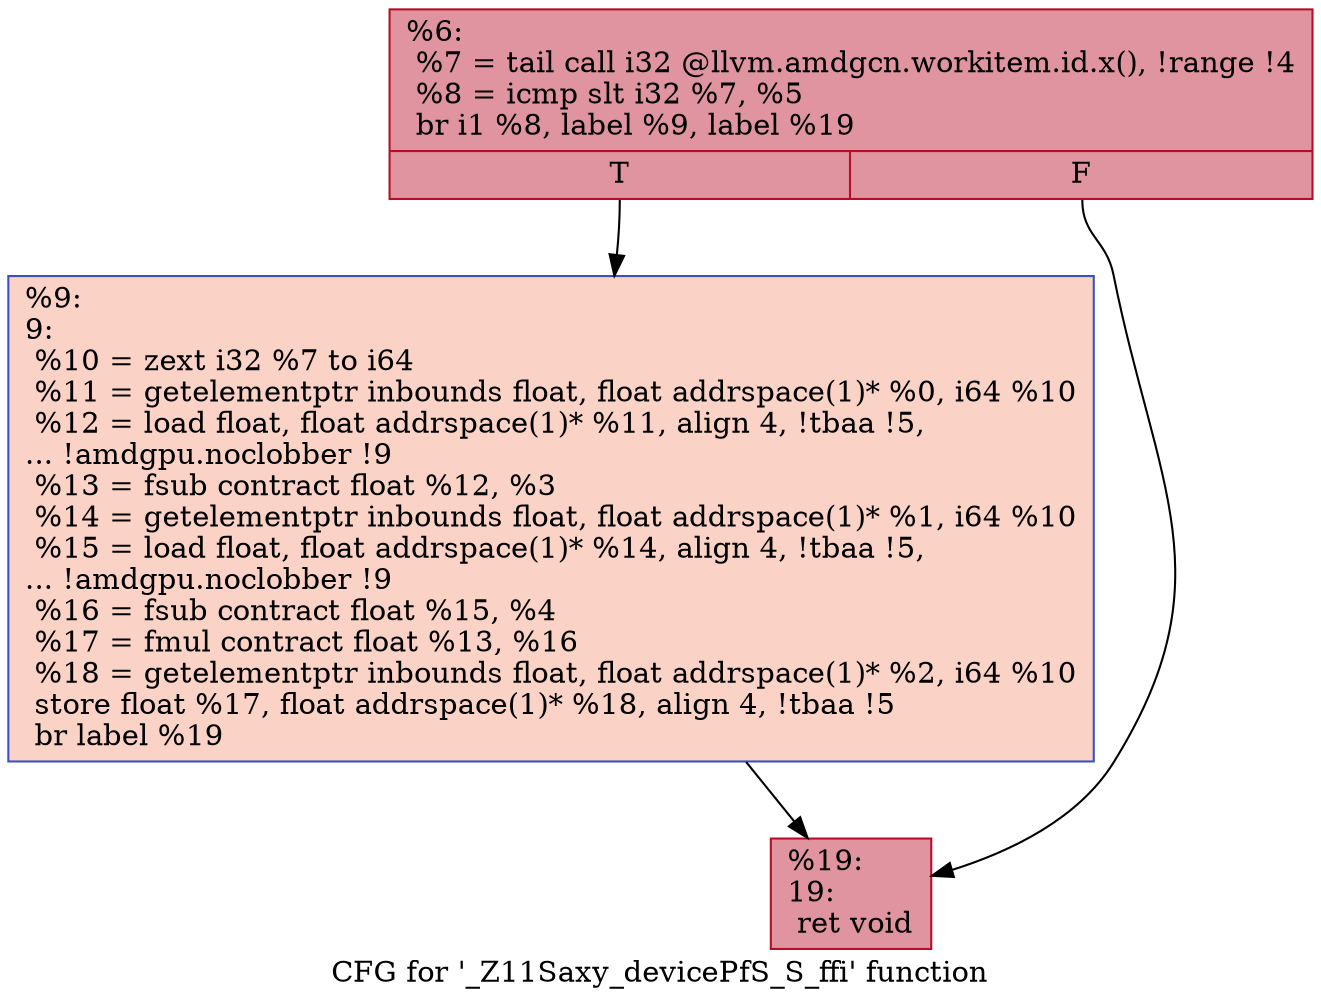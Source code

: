 digraph "CFG for '_Z11Saxy_devicePfS_S_ffi' function" {
	label="CFG for '_Z11Saxy_devicePfS_S_ffi' function";

	Node0x5a2df50 [shape=record,color="#b70d28ff", style=filled, fillcolor="#b70d2870",label="{%6:\l  %7 = tail call i32 @llvm.amdgcn.workitem.id.x(), !range !4\l  %8 = icmp slt i32 %7, %5\l  br i1 %8, label %9, label %19\l|{<s0>T|<s1>F}}"];
	Node0x5a2df50:s0 -> Node0x5a2d180;
	Node0x5a2df50:s1 -> Node0x5a2ee10;
	Node0x5a2d180 [shape=record,color="#3d50c3ff", style=filled, fillcolor="#f59c7d70",label="{%9:\l9:                                                \l  %10 = zext i32 %7 to i64\l  %11 = getelementptr inbounds float, float addrspace(1)* %0, i64 %10\l  %12 = load float, float addrspace(1)* %11, align 4, !tbaa !5,\l... !amdgpu.noclobber !9\l  %13 = fsub contract float %12, %3\l  %14 = getelementptr inbounds float, float addrspace(1)* %1, i64 %10\l  %15 = load float, float addrspace(1)* %14, align 4, !tbaa !5,\l... !amdgpu.noclobber !9\l  %16 = fsub contract float %15, %4\l  %17 = fmul contract float %13, %16\l  %18 = getelementptr inbounds float, float addrspace(1)* %2, i64 %10\l  store float %17, float addrspace(1)* %18, align 4, !tbaa !5\l  br label %19\l}"];
	Node0x5a2d180 -> Node0x5a2ee10;
	Node0x5a2ee10 [shape=record,color="#b70d28ff", style=filled, fillcolor="#b70d2870",label="{%19:\l19:                                               \l  ret void\l}"];
}
